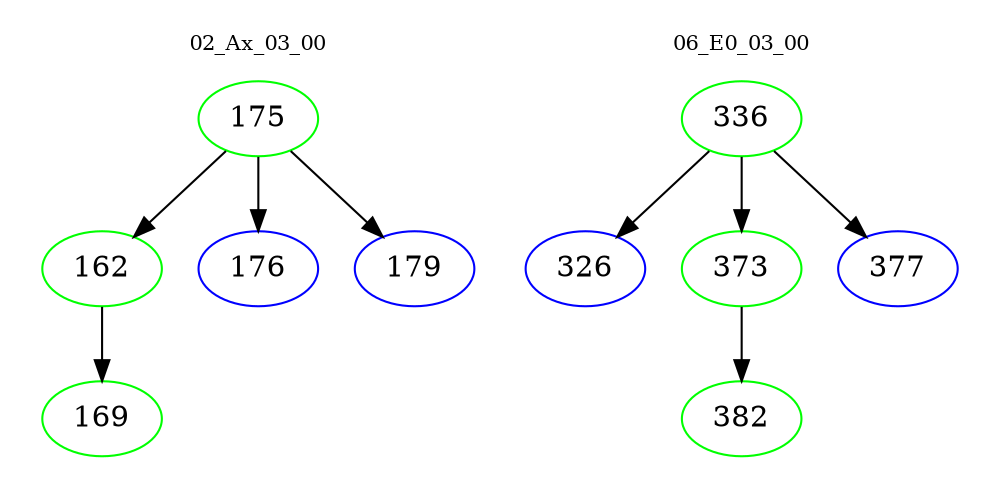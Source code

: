 digraph{
subgraph cluster_0 {
color = white
label = "02_Ax_03_00";
fontsize=10;
T0_175 [label="175", color="green"]
T0_175 -> T0_162 [color="black"]
T0_162 [label="162", color="green"]
T0_162 -> T0_169 [color="black"]
T0_169 [label="169", color="green"]
T0_175 -> T0_176 [color="black"]
T0_176 [label="176", color="blue"]
T0_175 -> T0_179 [color="black"]
T0_179 [label="179", color="blue"]
}
subgraph cluster_1 {
color = white
label = "06_E0_03_00";
fontsize=10;
T1_336 [label="336", color="green"]
T1_336 -> T1_326 [color="black"]
T1_326 [label="326", color="blue"]
T1_336 -> T1_373 [color="black"]
T1_373 [label="373", color="green"]
T1_373 -> T1_382 [color="black"]
T1_382 [label="382", color="green"]
T1_336 -> T1_377 [color="black"]
T1_377 [label="377", color="blue"]
}
}
